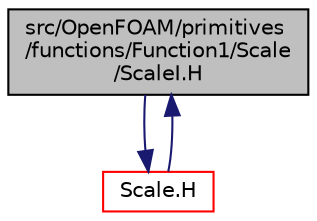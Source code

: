 digraph "src/OpenFOAM/primitives/functions/Function1/Scale/ScaleI.H"
{
  bgcolor="transparent";
  edge [fontname="Helvetica",fontsize="10",labelfontname="Helvetica",labelfontsize="10"];
  node [fontname="Helvetica",fontsize="10",shape=record];
  Node1 [label="src/OpenFOAM/primitives\l/functions/Function1/Scale\l/ScaleI.H",height=0.2,width=0.4,color="black", fillcolor="grey75", style="filled" fontcolor="black"];
  Node1 -> Node2 [color="midnightblue",fontsize="10",style="solid",fontname="Helvetica"];
  Node2 [label="Scale.H",height=0.2,width=0.4,color="red",URL="$Scale_8H.html"];
  Node2 -> Node1 [color="midnightblue",fontsize="10",style="solid",fontname="Helvetica"];
}
